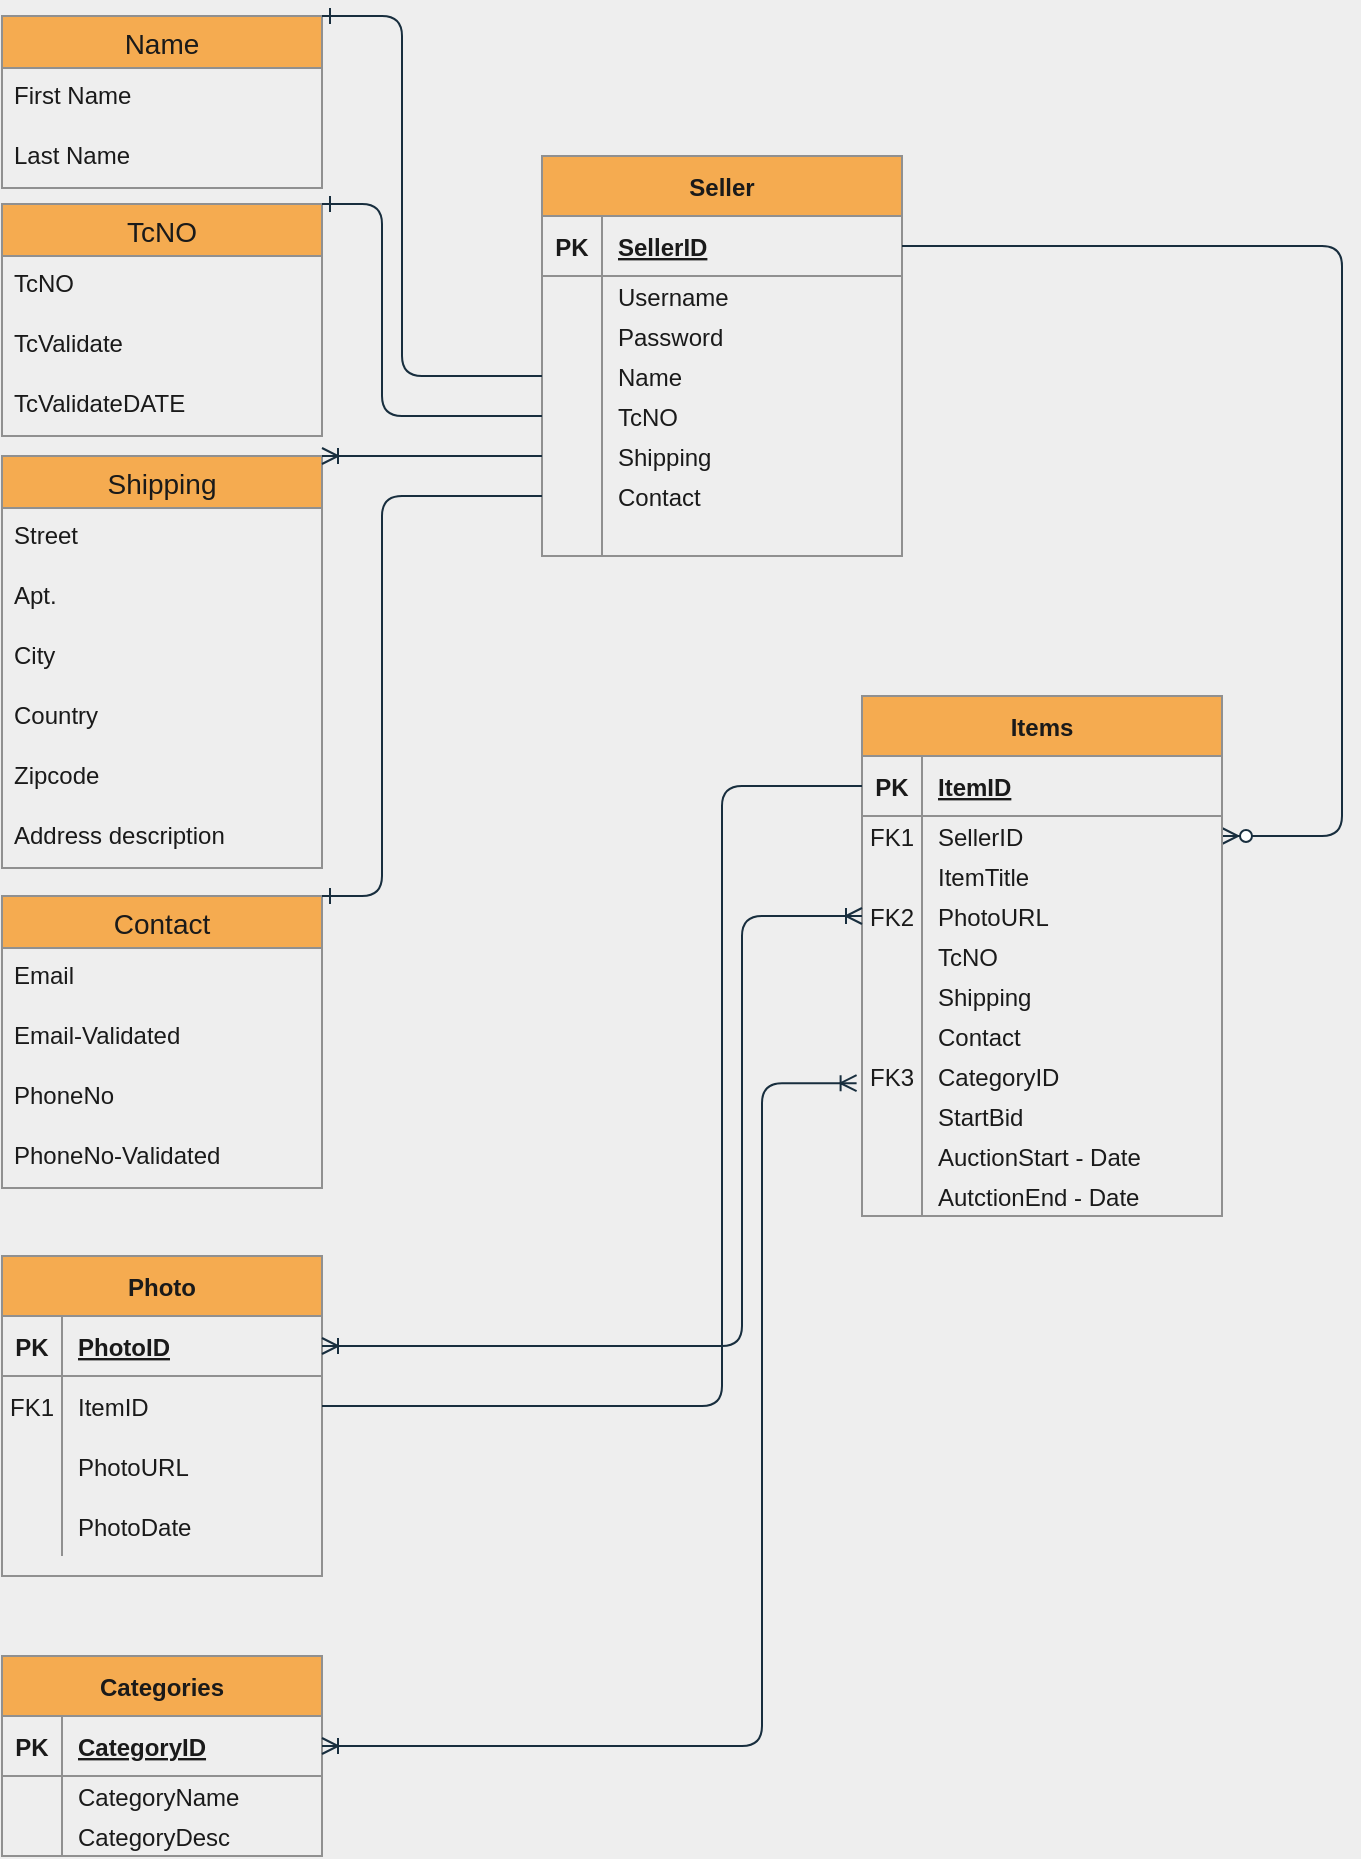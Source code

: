 <mxfile version="14.5.1" type="github">
  <diagram id="prtHgNgQTEPvFCAcTncT" name="Page-1">
    <mxGraphModel dx="2462" dy="2046" grid="1" gridSize="10" guides="1" tooltips="1" connect="1" arrows="1" fold="1" page="1" pageScale="1" pageWidth="827" pageHeight="1169" background="#EEEEEE" math="0" shadow="0">
      <root>
        <mxCell id="0" />
        <mxCell id="1" parent="0" />
        <mxCell id="GUcHN5ARu1pP9IUez5kW-1" value="Seller" style="shape=table;startSize=30;container=1;collapsible=1;childLayout=tableLayout;fixedRows=1;rowLines=0;fontStyle=1;align=center;resizeLast=1;fillColor=#F5AB50;strokeColor=#909090;fontColor=#1A1A1A;" parent="1" vertex="1">
          <mxGeometry x="-557" y="70" width="180" height="200" as="geometry">
            <mxRectangle x="30" y="90" width="60" height="30" as="alternateBounds" />
          </mxGeometry>
        </mxCell>
        <mxCell id="GUcHN5ARu1pP9IUez5kW-2" value="" style="shape=partialRectangle;collapsible=0;dropTarget=0;pointerEvents=0;fillColor=none;top=0;left=0;bottom=1;right=0;points=[[0,0.5],[1,0.5]];portConstraint=eastwest;strokeColor=#909090;fontColor=#1A1A1A;" parent="GUcHN5ARu1pP9IUez5kW-1" vertex="1">
          <mxGeometry y="30" width="180" height="30" as="geometry" />
        </mxCell>
        <mxCell id="GUcHN5ARu1pP9IUez5kW-3" value="PK" style="shape=partialRectangle;connectable=0;fillColor=none;top=0;left=0;bottom=0;right=0;fontStyle=1;overflow=hidden;strokeColor=#909090;fontColor=#1A1A1A;" parent="GUcHN5ARu1pP9IUez5kW-2" vertex="1">
          <mxGeometry width="30" height="30" as="geometry" />
        </mxCell>
        <mxCell id="GUcHN5ARu1pP9IUez5kW-4" value="SellerID" style="shape=partialRectangle;connectable=0;fillColor=none;top=0;left=0;bottom=0;right=0;align=left;spacingLeft=6;fontStyle=5;overflow=hidden;strokeColor=#909090;fontColor=#1A1A1A;" parent="GUcHN5ARu1pP9IUez5kW-2" vertex="1">
          <mxGeometry x="30" width="150" height="30" as="geometry" />
        </mxCell>
        <mxCell id="GUcHN5ARu1pP9IUez5kW-5" value="" style="shape=partialRectangle;collapsible=0;dropTarget=0;pointerEvents=0;fillColor=none;top=0;left=0;bottom=0;right=0;points=[[0,0.5],[1,0.5]];portConstraint=eastwest;strokeColor=#909090;fontColor=#1A1A1A;" parent="GUcHN5ARu1pP9IUez5kW-1" vertex="1">
          <mxGeometry y="60" width="180" height="20" as="geometry" />
        </mxCell>
        <mxCell id="GUcHN5ARu1pP9IUez5kW-6" value="" style="shape=partialRectangle;connectable=0;fillColor=none;top=0;left=0;bottom=0;right=0;editable=1;overflow=hidden;strokeColor=#909090;fontColor=#1A1A1A;" parent="GUcHN5ARu1pP9IUez5kW-5" vertex="1">
          <mxGeometry width="30" height="20" as="geometry" />
        </mxCell>
        <mxCell id="GUcHN5ARu1pP9IUez5kW-7" value="Username" style="shape=partialRectangle;connectable=0;fillColor=none;top=0;left=0;bottom=0;right=0;align=left;spacingLeft=6;overflow=hidden;strokeColor=#909090;fontColor=#1A1A1A;" parent="GUcHN5ARu1pP9IUez5kW-5" vertex="1">
          <mxGeometry x="30" width="150" height="20" as="geometry" />
        </mxCell>
        <mxCell id="GUcHN5ARu1pP9IUez5kW-8" value="" style="shape=partialRectangle;collapsible=0;dropTarget=0;pointerEvents=0;fillColor=none;top=0;left=0;bottom=0;right=0;points=[[0,0.5],[1,0.5]];portConstraint=eastwest;strokeColor=#909090;fontColor=#1A1A1A;" parent="GUcHN5ARu1pP9IUez5kW-1" vertex="1">
          <mxGeometry y="80" width="180" height="20" as="geometry" />
        </mxCell>
        <mxCell id="GUcHN5ARu1pP9IUez5kW-9" value="" style="shape=partialRectangle;connectable=0;fillColor=none;top=0;left=0;bottom=0;right=0;editable=1;overflow=hidden;strokeColor=#909090;fontColor=#1A1A1A;" parent="GUcHN5ARu1pP9IUez5kW-8" vertex="1">
          <mxGeometry width="30" height="20" as="geometry" />
        </mxCell>
        <mxCell id="GUcHN5ARu1pP9IUez5kW-10" value="Password" style="shape=partialRectangle;connectable=0;fillColor=none;top=0;left=0;bottom=0;right=0;align=left;spacingLeft=6;overflow=hidden;strokeColor=#909090;fontColor=#1A1A1A;" parent="GUcHN5ARu1pP9IUez5kW-8" vertex="1">
          <mxGeometry x="30" width="150" height="20" as="geometry" />
        </mxCell>
        <mxCell id="GUcHN5ARu1pP9IUez5kW-33" style="shape=partialRectangle;collapsible=0;dropTarget=0;pointerEvents=0;fillColor=none;top=0;left=0;bottom=0;right=0;points=[[0,0.5],[1,0.5]];portConstraint=eastwest;strokeColor=#909090;fontColor=#1A1A1A;" parent="GUcHN5ARu1pP9IUez5kW-1" vertex="1">
          <mxGeometry y="100" width="180" height="20" as="geometry" />
        </mxCell>
        <mxCell id="GUcHN5ARu1pP9IUez5kW-34" style="shape=partialRectangle;connectable=0;fillColor=none;top=0;left=0;bottom=0;right=0;editable=1;overflow=hidden;strokeColor=#909090;fontColor=#1A1A1A;" parent="GUcHN5ARu1pP9IUez5kW-33" vertex="1">
          <mxGeometry width="30" height="20" as="geometry" />
        </mxCell>
        <mxCell id="GUcHN5ARu1pP9IUez5kW-35" value="Name" style="shape=partialRectangle;connectable=0;fillColor=none;top=0;left=0;bottom=0;right=0;align=left;spacingLeft=6;overflow=hidden;strokeColor=#909090;fontColor=#1A1A1A;" parent="GUcHN5ARu1pP9IUez5kW-33" vertex="1">
          <mxGeometry x="30" width="150" height="20" as="geometry" />
        </mxCell>
        <mxCell id="GUcHN5ARu1pP9IUez5kW-39" style="shape=partialRectangle;collapsible=0;dropTarget=0;pointerEvents=0;fillColor=none;top=0;left=0;bottom=0;right=0;points=[[0,0.5],[1,0.5]];portConstraint=eastwest;strokeColor=#909090;fontColor=#1A1A1A;" parent="GUcHN5ARu1pP9IUez5kW-1" vertex="1">
          <mxGeometry y="120" width="180" height="20" as="geometry" />
        </mxCell>
        <mxCell id="GUcHN5ARu1pP9IUez5kW-40" style="shape=partialRectangle;connectable=0;fillColor=none;top=0;left=0;bottom=0;right=0;editable=1;overflow=hidden;strokeColor=#909090;fontColor=#1A1A1A;" parent="GUcHN5ARu1pP9IUez5kW-39" vertex="1">
          <mxGeometry width="30" height="20" as="geometry" />
        </mxCell>
        <mxCell id="GUcHN5ARu1pP9IUez5kW-41" value="TcNO" style="shape=partialRectangle;connectable=0;fillColor=none;top=0;left=0;bottom=0;right=0;align=left;spacingLeft=6;overflow=hidden;strokeColor=#909090;fontColor=#1A1A1A;" parent="GUcHN5ARu1pP9IUez5kW-39" vertex="1">
          <mxGeometry x="30" width="150" height="20" as="geometry" />
        </mxCell>
        <mxCell id="GUcHN5ARu1pP9IUez5kW-42" style="shape=partialRectangle;collapsible=0;dropTarget=0;pointerEvents=0;fillColor=none;top=0;left=0;bottom=0;right=0;points=[[0,0.5],[1,0.5]];portConstraint=eastwest;strokeColor=#909090;fontColor=#1A1A1A;" parent="GUcHN5ARu1pP9IUez5kW-1" vertex="1">
          <mxGeometry y="140" width="180" height="20" as="geometry" />
        </mxCell>
        <mxCell id="GUcHN5ARu1pP9IUez5kW-43" style="shape=partialRectangle;connectable=0;fillColor=none;top=0;left=0;bottom=0;right=0;editable=1;overflow=hidden;strokeColor=#909090;fontColor=#1A1A1A;" parent="GUcHN5ARu1pP9IUez5kW-42" vertex="1">
          <mxGeometry width="30" height="20" as="geometry" />
        </mxCell>
        <mxCell id="GUcHN5ARu1pP9IUez5kW-44" value="Shipping" style="shape=partialRectangle;connectable=0;fillColor=none;top=0;left=0;bottom=0;right=0;align=left;spacingLeft=6;overflow=hidden;strokeColor=#909090;fontColor=#1A1A1A;" parent="GUcHN5ARu1pP9IUez5kW-42" vertex="1">
          <mxGeometry x="30" width="150" height="20" as="geometry" />
        </mxCell>
        <mxCell id="GUcHN5ARu1pP9IUez5kW-45" style="shape=partialRectangle;collapsible=0;dropTarget=0;pointerEvents=0;fillColor=none;top=0;left=0;bottom=0;right=0;points=[[0,0.5],[1,0.5]];portConstraint=eastwest;strokeColor=#909090;fontColor=#1A1A1A;" parent="GUcHN5ARu1pP9IUez5kW-1" vertex="1">
          <mxGeometry y="160" width="180" height="20" as="geometry" />
        </mxCell>
        <mxCell id="GUcHN5ARu1pP9IUez5kW-46" style="shape=partialRectangle;connectable=0;fillColor=none;top=0;left=0;bottom=0;right=0;editable=1;overflow=hidden;strokeColor=#909090;fontColor=#1A1A1A;" parent="GUcHN5ARu1pP9IUez5kW-45" vertex="1">
          <mxGeometry width="30" height="20" as="geometry" />
        </mxCell>
        <mxCell id="GUcHN5ARu1pP9IUez5kW-47" value="Contact" style="shape=partialRectangle;connectable=0;fillColor=none;top=0;left=0;bottom=0;right=0;align=left;spacingLeft=6;overflow=hidden;strokeColor=#909090;fontColor=#1A1A1A;" parent="GUcHN5ARu1pP9IUez5kW-45" vertex="1">
          <mxGeometry x="30" width="150" height="20" as="geometry" />
        </mxCell>
        <mxCell id="GUcHN5ARu1pP9IUez5kW-48" style="shape=partialRectangle;collapsible=0;dropTarget=0;pointerEvents=0;fillColor=none;top=0;left=0;bottom=0;right=0;points=[[0,0.5],[1,0.5]];portConstraint=eastwest;strokeColor=#909090;fontColor=#1A1A1A;" parent="GUcHN5ARu1pP9IUez5kW-1" vertex="1">
          <mxGeometry y="180" width="180" height="20" as="geometry" />
        </mxCell>
        <mxCell id="GUcHN5ARu1pP9IUez5kW-49" style="shape=partialRectangle;connectable=0;fillColor=none;top=0;left=0;bottom=0;right=0;editable=1;overflow=hidden;strokeColor=#909090;fontColor=#1A1A1A;" parent="GUcHN5ARu1pP9IUez5kW-48" vertex="1">
          <mxGeometry width="30" height="20" as="geometry" />
        </mxCell>
        <mxCell id="GUcHN5ARu1pP9IUez5kW-50" style="shape=partialRectangle;connectable=0;fillColor=none;top=0;left=0;bottom=0;right=0;align=left;spacingLeft=6;overflow=hidden;strokeColor=#909090;fontColor=#1A1A1A;" parent="GUcHN5ARu1pP9IUez5kW-48" vertex="1">
          <mxGeometry x="30" width="150" height="20" as="geometry" />
        </mxCell>
        <mxCell id="GUcHN5ARu1pP9IUez5kW-76" value="TcNO" style="swimlane;fontStyle=0;childLayout=stackLayout;horizontal=1;startSize=26;horizontalStack=0;resizeParent=1;resizeParentMax=0;resizeLast=0;collapsible=1;marginBottom=0;align=center;fontSize=14;fillColor=#F5AB50;strokeColor=#909090;fontColor=#1A1A1A;" parent="1" vertex="1">
          <mxGeometry x="-827" y="94" width="160" height="116" as="geometry">
            <mxRectangle x="-240" y="114" width="160" height="26" as="alternateBounds" />
          </mxGeometry>
        </mxCell>
        <mxCell id="GUcHN5ARu1pP9IUez5kW-77" value="TcNO" style="text;strokeColor=none;fillColor=none;spacingLeft=4;spacingRight=4;overflow=hidden;rotatable=0;points=[[0,0.5],[1,0.5]];portConstraint=eastwest;fontSize=12;fontColor=#1A1A1A;" parent="GUcHN5ARu1pP9IUez5kW-76" vertex="1">
          <mxGeometry y="26" width="160" height="30" as="geometry" />
        </mxCell>
        <mxCell id="GUcHN5ARu1pP9IUez5kW-78" value="TcValidate" style="text;strokeColor=none;fillColor=none;spacingLeft=4;spacingRight=4;overflow=hidden;rotatable=0;points=[[0,0.5],[1,0.5]];portConstraint=eastwest;fontSize=12;fontColor=#1A1A1A;" parent="GUcHN5ARu1pP9IUez5kW-76" vertex="1">
          <mxGeometry y="56" width="160" height="30" as="geometry" />
        </mxCell>
        <mxCell id="GUcHN5ARu1pP9IUez5kW-79" value="TcValidateDATE" style="text;strokeColor=none;fillColor=none;spacingLeft=4;spacingRight=4;overflow=hidden;rotatable=0;points=[[0,0.5],[1,0.5]];portConstraint=eastwest;fontSize=12;fontColor=#1A1A1A;" parent="GUcHN5ARu1pP9IUez5kW-76" vertex="1">
          <mxGeometry y="86" width="160" height="30" as="geometry" />
        </mxCell>
        <mxCell id="GUcHN5ARu1pP9IUez5kW-80" value="" style="edgeStyle=orthogonalEdgeStyle;fontSize=12;html=1;endArrow=ERone;endFill=1;exitX=0;exitY=0.5;exitDx=0;exitDy=0;entryX=1;entryY=0;entryDx=0;entryDy=0;strokeColor=#182E3E;fontColor=#1A1A1A;labelBackgroundColor=#EEEEEE;" parent="1" source="GUcHN5ARu1pP9IUez5kW-39" target="GUcHN5ARu1pP9IUez5kW-76" edge="1">
          <mxGeometry width="100" height="100" relative="1" as="geometry">
            <mxPoint x="-497" y="290" as="sourcePoint" />
            <mxPoint x="-397" y="190" as="targetPoint" />
            <Array as="points">
              <mxPoint x="-637" y="200" />
              <mxPoint x="-637" y="94" />
            </Array>
          </mxGeometry>
        </mxCell>
        <mxCell id="GUcHN5ARu1pP9IUez5kW-81" value="Name" style="swimlane;fontStyle=0;childLayout=stackLayout;horizontal=1;startSize=26;horizontalStack=0;resizeParent=1;resizeParentMax=0;resizeLast=0;collapsible=1;marginBottom=0;align=center;fontSize=14;fillColor=#F5AB50;strokeColor=#909090;fontColor=#1A1A1A;" parent="1" vertex="1">
          <mxGeometry x="-827" width="160" height="86" as="geometry">
            <mxRectangle x="-240" y="20" width="160" height="26" as="alternateBounds" />
          </mxGeometry>
        </mxCell>
        <mxCell id="GUcHN5ARu1pP9IUez5kW-82" value="First Name" style="text;strokeColor=none;fillColor=none;spacingLeft=4;spacingRight=4;overflow=hidden;rotatable=0;points=[[0,0.5],[1,0.5]];portConstraint=eastwest;fontSize=12;fontColor=#1A1A1A;" parent="GUcHN5ARu1pP9IUez5kW-81" vertex="1">
          <mxGeometry y="26" width="160" height="30" as="geometry" />
        </mxCell>
        <mxCell id="GUcHN5ARu1pP9IUez5kW-83" value="Last Name" style="text;strokeColor=none;fillColor=none;spacingLeft=4;spacingRight=4;overflow=hidden;rotatable=0;points=[[0,0.5],[1,0.5]];portConstraint=eastwest;fontSize=12;fontColor=#1A1A1A;" parent="GUcHN5ARu1pP9IUez5kW-81" vertex="1">
          <mxGeometry y="56" width="160" height="30" as="geometry" />
        </mxCell>
        <mxCell id="GUcHN5ARu1pP9IUez5kW-85" value="" style="edgeStyle=orthogonalEdgeStyle;fontSize=12;html=1;endArrow=ERone;endFill=1;exitX=0;exitY=0.5;exitDx=0;exitDy=0;entryX=1;entryY=0;entryDx=0;entryDy=0;strokeColor=#182E3E;fontColor=#1A1A1A;labelBackgroundColor=#EEEEEE;" parent="1" source="GUcHN5ARu1pP9IUez5kW-33" target="GUcHN5ARu1pP9IUez5kW-81" edge="1">
          <mxGeometry width="100" height="100" relative="1" as="geometry">
            <mxPoint x="-547" y="210" as="sourcePoint" />
            <mxPoint x="-607" y="270" as="targetPoint" />
            <Array as="points">
              <mxPoint x="-627" y="180" />
              <mxPoint x="-627" />
            </Array>
          </mxGeometry>
        </mxCell>
        <mxCell id="GUcHN5ARu1pP9IUez5kW-157" value="Shipping" style="swimlane;fontStyle=0;childLayout=stackLayout;horizontal=1;startSize=26;horizontalStack=0;resizeParent=1;resizeParentMax=0;resizeLast=0;collapsible=1;marginBottom=0;align=center;fontSize=14;glass=0;shadow=0;fillColor=#F5AB50;strokeColor=#909090;fontColor=#1A1A1A;" parent="1" vertex="1">
          <mxGeometry x="-827" y="220" width="160" height="206" as="geometry">
            <mxRectangle x="-240" y="240" width="160" height="26" as="alternateBounds" />
          </mxGeometry>
        </mxCell>
        <mxCell id="GUcHN5ARu1pP9IUez5kW-158" value="Street" style="text;strokeColor=none;fillColor=none;spacingLeft=4;spacingRight=4;overflow=hidden;rotatable=0;points=[[0,0.5],[1,0.5]];portConstraint=eastwest;fontSize=12;fontColor=#1A1A1A;" parent="GUcHN5ARu1pP9IUez5kW-157" vertex="1">
          <mxGeometry y="26" width="160" height="30" as="geometry" />
        </mxCell>
        <mxCell id="GUcHN5ARu1pP9IUez5kW-388" value="Apt." style="text;strokeColor=none;fillColor=none;spacingLeft=4;spacingRight=4;overflow=hidden;rotatable=0;points=[[0,0.5],[1,0.5]];portConstraint=eastwest;fontSize=12;fontColor=#1A1A1A;" parent="GUcHN5ARu1pP9IUez5kW-157" vertex="1">
          <mxGeometry y="56" width="160" height="30" as="geometry" />
        </mxCell>
        <mxCell id="GUcHN5ARu1pP9IUez5kW-159" value="City" style="text;strokeColor=none;fillColor=none;spacingLeft=4;spacingRight=4;overflow=hidden;rotatable=0;points=[[0,0.5],[1,0.5]];portConstraint=eastwest;fontSize=12;fontColor=#1A1A1A;" parent="GUcHN5ARu1pP9IUez5kW-157" vertex="1">
          <mxGeometry y="86" width="160" height="30" as="geometry" />
        </mxCell>
        <mxCell id="GUcHN5ARu1pP9IUez5kW-160" value="Country" style="text;strokeColor=none;fillColor=none;spacingLeft=4;spacingRight=4;overflow=hidden;rotatable=0;points=[[0,0.5],[1,0.5]];portConstraint=eastwest;fontSize=12;fontColor=#1A1A1A;" parent="GUcHN5ARu1pP9IUez5kW-157" vertex="1">
          <mxGeometry y="116" width="160" height="30" as="geometry" />
        </mxCell>
        <mxCell id="GUcHN5ARu1pP9IUez5kW-389" value="Zipcode" style="text;strokeColor=none;fillColor=none;spacingLeft=4;spacingRight=4;overflow=hidden;rotatable=0;points=[[0,0.5],[1,0.5]];portConstraint=eastwest;fontSize=12;fontColor=#1A1A1A;" parent="GUcHN5ARu1pP9IUez5kW-157" vertex="1">
          <mxGeometry y="146" width="160" height="30" as="geometry" />
        </mxCell>
        <mxCell id="GUcHN5ARu1pP9IUez5kW-390" value="Address description" style="text;strokeColor=none;fillColor=none;spacingLeft=4;spacingRight=4;overflow=hidden;rotatable=0;points=[[0,0.5],[1,0.5]];portConstraint=eastwest;fontSize=12;fontColor=#1A1A1A;" parent="GUcHN5ARu1pP9IUez5kW-157" vertex="1">
          <mxGeometry y="176" width="160" height="30" as="geometry" />
        </mxCell>
        <mxCell id="GUcHN5ARu1pP9IUez5kW-161" value="" style="edgeStyle=entityRelationEdgeStyle;fontSize=12;html=1;endArrow=ERoneToMany;entryX=1;entryY=0;entryDx=0;entryDy=0;exitX=0;exitY=0.5;exitDx=0;exitDy=0;strokeColor=#182E3E;fontColor=#1A1A1A;labelBackgroundColor=#EEEEEE;" parent="1" source="GUcHN5ARu1pP9IUez5kW-42" target="GUcHN5ARu1pP9IUez5kW-157" edge="1">
          <mxGeometry width="100" height="100" relative="1" as="geometry">
            <mxPoint x="-657" y="310" as="sourcePoint" />
            <mxPoint x="-557" y="210" as="targetPoint" />
          </mxGeometry>
        </mxCell>
        <mxCell id="GUcHN5ARu1pP9IUez5kW-392" value="Contact" style="swimlane;fontStyle=0;childLayout=stackLayout;horizontal=1;startSize=26;horizontalStack=0;resizeParent=1;resizeParentMax=0;resizeLast=0;collapsible=1;marginBottom=0;align=center;fontSize=14;glass=0;shadow=0;fillColor=#F5AB50;strokeColor=#909090;fontColor=#1A1A1A;" parent="1" vertex="1">
          <mxGeometry x="-827" y="440" width="160" height="146" as="geometry">
            <mxRectangle x="-240" y="460" width="160" height="26" as="alternateBounds" />
          </mxGeometry>
        </mxCell>
        <mxCell id="GUcHN5ARu1pP9IUez5kW-394" value="Email" style="text;strokeColor=none;fillColor=none;spacingLeft=4;spacingRight=4;overflow=hidden;rotatable=0;points=[[0,0.5],[1,0.5]];portConstraint=eastwest;fontSize=12;fontColor=#1A1A1A;" parent="GUcHN5ARu1pP9IUez5kW-392" vertex="1">
          <mxGeometry y="26" width="160" height="30" as="geometry" />
        </mxCell>
        <mxCell id="GUcHN5ARu1pP9IUez5kW-396" value="Email-Validated" style="text;strokeColor=none;fillColor=none;spacingLeft=4;spacingRight=4;overflow=hidden;rotatable=0;points=[[0,0.5],[1,0.5]];portConstraint=eastwest;fontSize=12;fontColor=#1A1A1A;" parent="GUcHN5ARu1pP9IUez5kW-392" vertex="1">
          <mxGeometry y="56" width="160" height="30" as="geometry" />
        </mxCell>
        <mxCell id="GUcHN5ARu1pP9IUez5kW-397" value="PhoneNo" style="text;strokeColor=none;fillColor=none;spacingLeft=4;spacingRight=4;overflow=hidden;rotatable=0;points=[[0,0.5],[1,0.5]];portConstraint=eastwest;fontSize=12;fontColor=#1A1A1A;" parent="GUcHN5ARu1pP9IUez5kW-392" vertex="1">
          <mxGeometry y="86" width="160" height="30" as="geometry" />
        </mxCell>
        <mxCell id="GUcHN5ARu1pP9IUez5kW-398" value="PhoneNo-Validated" style="text;strokeColor=none;fillColor=none;spacingLeft=4;spacingRight=4;overflow=hidden;rotatable=0;points=[[0,0.5],[1,0.5]];portConstraint=eastwest;fontSize=12;fontColor=#1A1A1A;" parent="GUcHN5ARu1pP9IUez5kW-392" vertex="1">
          <mxGeometry y="116" width="160" height="30" as="geometry" />
        </mxCell>
        <mxCell id="GUcHN5ARu1pP9IUez5kW-399" value="" style="edgeStyle=orthogonalEdgeStyle;fontSize=12;html=1;endArrow=ERone;endFill=1;strokeColor=#182E3E;fontColor=#1A1A1A;exitX=0;exitY=0.5;exitDx=0;exitDy=0;entryX=1;entryY=0;entryDx=0;entryDy=0;labelBackgroundColor=#EEEEEE;" parent="1" source="GUcHN5ARu1pP9IUez5kW-45" target="GUcHN5ARu1pP9IUez5kW-392" edge="1">
          <mxGeometry width="100" height="100" relative="1" as="geometry">
            <mxPoint x="-597" y="250" as="sourcePoint" />
            <mxPoint x="-587" y="440" as="targetPoint" />
            <Array as="points">
              <mxPoint x="-637" y="240" />
              <mxPoint x="-637" y="440" />
            </Array>
          </mxGeometry>
        </mxCell>
        <mxCell id="jypE4hBl9Hs71jz8xIUE-1" value="" style="edgeStyle=orthogonalEdgeStyle;fontSize=12;html=1;endArrow=ERzeroToMany;endFill=1;exitX=1;exitY=0.5;exitDx=0;exitDy=0;entryX=1;entryY=0.5;entryDx=0;entryDy=0;strokeColor=#182E3E;fontColor=#1A1A1A;labelBackgroundColor=#EEEEEE;" edge="1" parent="1" source="GUcHN5ARu1pP9IUez5kW-2" target="jypE4hBl9Hs71jz8xIUE-6">
          <mxGeometry width="100" height="100" relative="1" as="geometry">
            <mxPoint x="-307" y="320" as="sourcePoint" />
            <mxPoint x="-177" y="420" as="targetPoint" />
            <Array as="points">
              <mxPoint x="-157" y="115" />
              <mxPoint x="-157" y="410" />
            </Array>
          </mxGeometry>
        </mxCell>
        <mxCell id="jypE4hBl9Hs71jz8xIUE-2" value="Items" style="shape=table;startSize=30;container=1;collapsible=1;childLayout=tableLayout;fixedRows=1;rowLines=0;fontStyle=1;align=center;resizeLast=1;fillColor=#F5AB50;strokeColor=#909090;fontColor=#1A1A1A;" vertex="1" parent="1">
          <mxGeometry x="-397" y="340" width="180" height="260" as="geometry">
            <mxRectangle x="234" y="360" width="60" height="30" as="alternateBounds" />
          </mxGeometry>
        </mxCell>
        <mxCell id="jypE4hBl9Hs71jz8xIUE-3" value="" style="shape=partialRectangle;collapsible=0;dropTarget=0;pointerEvents=0;fillColor=none;top=0;left=0;bottom=1;right=0;points=[[0,0.5],[1,0.5]];portConstraint=eastwest;strokeColor=#909090;fontColor=#1A1A1A;" vertex="1" parent="jypE4hBl9Hs71jz8xIUE-2">
          <mxGeometry y="30" width="180" height="30" as="geometry" />
        </mxCell>
        <mxCell id="jypE4hBl9Hs71jz8xIUE-4" value="PK" style="shape=partialRectangle;connectable=0;fillColor=none;top=0;left=0;bottom=0;right=0;fontStyle=1;overflow=hidden;strokeColor=#909090;fontColor=#1A1A1A;" vertex="1" parent="jypE4hBl9Hs71jz8xIUE-3">
          <mxGeometry width="30" height="30" as="geometry" />
        </mxCell>
        <mxCell id="jypE4hBl9Hs71jz8xIUE-5" value="ItemID" style="shape=partialRectangle;connectable=0;fillColor=none;top=0;left=0;bottom=0;right=0;align=left;spacingLeft=6;fontStyle=5;overflow=hidden;strokeColor=#909090;fontColor=#1A1A1A;" vertex="1" parent="jypE4hBl9Hs71jz8xIUE-3">
          <mxGeometry x="30" width="150" height="30" as="geometry" />
        </mxCell>
        <mxCell id="jypE4hBl9Hs71jz8xIUE-6" value="" style="shape=partialRectangle;collapsible=0;dropTarget=0;pointerEvents=0;fillColor=none;top=0;left=0;bottom=0;right=0;points=[[0,0.5],[1,0.5]];portConstraint=eastwest;strokeColor=#909090;fontColor=#1A1A1A;" vertex="1" parent="jypE4hBl9Hs71jz8xIUE-2">
          <mxGeometry y="60" width="180" height="20" as="geometry" />
        </mxCell>
        <mxCell id="jypE4hBl9Hs71jz8xIUE-7" value="FK1" style="shape=partialRectangle;connectable=0;fillColor=none;top=0;left=0;bottom=0;right=0;editable=1;overflow=hidden;strokeColor=#909090;fontColor=#1A1A1A;" vertex="1" parent="jypE4hBl9Hs71jz8xIUE-6">
          <mxGeometry width="30" height="20" as="geometry" />
        </mxCell>
        <mxCell id="jypE4hBl9Hs71jz8xIUE-8" value="SellerID" style="shape=partialRectangle;connectable=0;fillColor=none;top=0;left=0;bottom=0;right=0;align=left;spacingLeft=6;overflow=hidden;strokeColor=#909090;fontColor=#1A1A1A;" vertex="1" parent="jypE4hBl9Hs71jz8xIUE-6">
          <mxGeometry x="30" width="150" height="20" as="geometry" />
        </mxCell>
        <mxCell id="jypE4hBl9Hs71jz8xIUE-9" value="" style="shape=partialRectangle;collapsible=0;dropTarget=0;pointerEvents=0;fillColor=none;top=0;left=0;bottom=0;right=0;points=[[0,0.5],[1,0.5]];portConstraint=eastwest;strokeColor=#909090;fontColor=#1A1A1A;" vertex="1" parent="jypE4hBl9Hs71jz8xIUE-2">
          <mxGeometry y="80" width="180" height="20" as="geometry" />
        </mxCell>
        <mxCell id="jypE4hBl9Hs71jz8xIUE-10" value="" style="shape=partialRectangle;connectable=0;fillColor=none;top=0;left=0;bottom=0;right=0;editable=1;overflow=hidden;strokeColor=#909090;fontColor=#1A1A1A;" vertex="1" parent="jypE4hBl9Hs71jz8xIUE-9">
          <mxGeometry width="30" height="20" as="geometry" />
        </mxCell>
        <mxCell id="jypE4hBl9Hs71jz8xIUE-11" value="ItemTitle" style="shape=partialRectangle;connectable=0;fillColor=none;top=0;left=0;bottom=0;right=0;align=left;spacingLeft=6;overflow=hidden;strokeColor=#909090;fontColor=#1A1A1A;" vertex="1" parent="jypE4hBl9Hs71jz8xIUE-9">
          <mxGeometry x="30" width="150" height="20" as="geometry" />
        </mxCell>
        <mxCell id="jypE4hBl9Hs71jz8xIUE-12" style="shape=partialRectangle;collapsible=0;dropTarget=0;pointerEvents=0;fillColor=none;top=0;left=0;bottom=0;right=0;points=[[0,0.5],[1,0.5]];portConstraint=eastwest;strokeColor=#909090;fontColor=#1A1A1A;" vertex="1" parent="jypE4hBl9Hs71jz8xIUE-2">
          <mxGeometry y="100" width="180" height="20" as="geometry" />
        </mxCell>
        <mxCell id="jypE4hBl9Hs71jz8xIUE-13" value="FK2" style="shape=partialRectangle;connectable=0;fillColor=none;top=0;left=0;bottom=0;right=0;editable=1;overflow=hidden;strokeColor=#909090;fontColor=#1A1A1A;" vertex="1" parent="jypE4hBl9Hs71jz8xIUE-12">
          <mxGeometry width="30" height="20" as="geometry" />
        </mxCell>
        <mxCell id="jypE4hBl9Hs71jz8xIUE-14" value="PhotoURL" style="shape=partialRectangle;connectable=0;fillColor=none;top=0;left=0;bottom=0;right=0;align=left;spacingLeft=6;overflow=hidden;strokeColor=#909090;fontColor=#1A1A1A;" vertex="1" parent="jypE4hBl9Hs71jz8xIUE-12">
          <mxGeometry x="30" width="150" height="20" as="geometry" />
        </mxCell>
        <mxCell id="jypE4hBl9Hs71jz8xIUE-15" style="shape=partialRectangle;collapsible=0;dropTarget=0;pointerEvents=0;fillColor=none;top=0;left=0;bottom=0;right=0;points=[[0,0.5],[1,0.5]];portConstraint=eastwest;strokeColor=#909090;fontColor=#1A1A1A;" vertex="1" parent="jypE4hBl9Hs71jz8xIUE-2">
          <mxGeometry y="120" width="180" height="20" as="geometry" />
        </mxCell>
        <mxCell id="jypE4hBl9Hs71jz8xIUE-16" style="shape=partialRectangle;connectable=0;fillColor=none;top=0;left=0;bottom=0;right=0;editable=1;overflow=hidden;strokeColor=#909090;fontColor=#1A1A1A;" vertex="1" parent="jypE4hBl9Hs71jz8xIUE-15">
          <mxGeometry width="30" height="20" as="geometry" />
        </mxCell>
        <mxCell id="jypE4hBl9Hs71jz8xIUE-17" value="TcNO" style="shape=partialRectangle;connectable=0;fillColor=none;top=0;left=0;bottom=0;right=0;align=left;spacingLeft=6;overflow=hidden;strokeColor=#909090;fontColor=#1A1A1A;" vertex="1" parent="jypE4hBl9Hs71jz8xIUE-15">
          <mxGeometry x="30" width="150" height="20" as="geometry" />
        </mxCell>
        <mxCell id="jypE4hBl9Hs71jz8xIUE-18" style="shape=partialRectangle;collapsible=0;dropTarget=0;pointerEvents=0;fillColor=none;top=0;left=0;bottom=0;right=0;points=[[0,0.5],[1,0.5]];portConstraint=eastwest;strokeColor=#909090;fontColor=#1A1A1A;" vertex="1" parent="jypE4hBl9Hs71jz8xIUE-2">
          <mxGeometry y="140" width="180" height="20" as="geometry" />
        </mxCell>
        <mxCell id="jypE4hBl9Hs71jz8xIUE-19" style="shape=partialRectangle;connectable=0;fillColor=none;top=0;left=0;bottom=0;right=0;editable=1;overflow=hidden;strokeColor=#909090;fontColor=#1A1A1A;" vertex="1" parent="jypE4hBl9Hs71jz8xIUE-18">
          <mxGeometry width="30" height="20" as="geometry" />
        </mxCell>
        <mxCell id="jypE4hBl9Hs71jz8xIUE-20" value="Shipping" style="shape=partialRectangle;connectable=0;fillColor=none;top=0;left=0;bottom=0;right=0;align=left;spacingLeft=6;overflow=hidden;strokeColor=#909090;fontColor=#1A1A1A;" vertex="1" parent="jypE4hBl9Hs71jz8xIUE-18">
          <mxGeometry x="30" width="150" height="20" as="geometry" />
        </mxCell>
        <mxCell id="jypE4hBl9Hs71jz8xIUE-21" style="shape=partialRectangle;collapsible=0;dropTarget=0;pointerEvents=0;fillColor=none;top=0;left=0;bottom=0;right=0;points=[[0,0.5],[1,0.5]];portConstraint=eastwest;strokeColor=#909090;fontColor=#1A1A1A;" vertex="1" parent="jypE4hBl9Hs71jz8xIUE-2">
          <mxGeometry y="160" width="180" height="20" as="geometry" />
        </mxCell>
        <mxCell id="jypE4hBl9Hs71jz8xIUE-22" style="shape=partialRectangle;connectable=0;fillColor=none;top=0;left=0;bottom=0;right=0;editable=1;overflow=hidden;strokeColor=#909090;fontColor=#1A1A1A;" vertex="1" parent="jypE4hBl9Hs71jz8xIUE-21">
          <mxGeometry width="30" height="20" as="geometry" />
        </mxCell>
        <mxCell id="jypE4hBl9Hs71jz8xIUE-23" value="Contact" style="shape=partialRectangle;connectable=0;fillColor=none;top=0;left=0;bottom=0;right=0;align=left;spacingLeft=6;overflow=hidden;strokeColor=#909090;fontColor=#1A1A1A;" vertex="1" parent="jypE4hBl9Hs71jz8xIUE-21">
          <mxGeometry x="30" width="150" height="20" as="geometry" />
        </mxCell>
        <mxCell id="jypE4hBl9Hs71jz8xIUE-24" style="shape=partialRectangle;collapsible=0;dropTarget=0;pointerEvents=0;fillColor=none;top=0;left=0;bottom=0;right=0;points=[[0,0.5],[1,0.5]];portConstraint=eastwest;strokeColor=#909090;fontColor=#1A1A1A;" vertex="1" parent="jypE4hBl9Hs71jz8xIUE-2">
          <mxGeometry y="180" width="180" height="20" as="geometry" />
        </mxCell>
        <mxCell id="jypE4hBl9Hs71jz8xIUE-25" value="FK3" style="shape=partialRectangle;connectable=0;fillColor=none;top=0;left=0;bottom=0;right=0;editable=1;overflow=hidden;strokeColor=#909090;fontColor=#1A1A1A;" vertex="1" parent="jypE4hBl9Hs71jz8xIUE-24">
          <mxGeometry width="30" height="20" as="geometry" />
        </mxCell>
        <mxCell id="jypE4hBl9Hs71jz8xIUE-26" value="CategoryID" style="shape=partialRectangle;connectable=0;fillColor=none;top=0;left=0;bottom=0;right=0;align=left;spacingLeft=6;overflow=hidden;strokeColor=#909090;fontColor=#1A1A1A;" vertex="1" parent="jypE4hBl9Hs71jz8xIUE-24">
          <mxGeometry x="30" width="150" height="20" as="geometry" />
        </mxCell>
        <mxCell id="jypE4hBl9Hs71jz8xIUE-73" style="shape=partialRectangle;collapsible=0;dropTarget=0;pointerEvents=0;fillColor=none;top=0;left=0;bottom=0;right=0;points=[[0,0.5],[1,0.5]];portConstraint=eastwest;strokeColor=#909090;fontColor=#1A1A1A;" vertex="1" parent="jypE4hBl9Hs71jz8xIUE-2">
          <mxGeometry y="200" width="180" height="20" as="geometry" />
        </mxCell>
        <mxCell id="jypE4hBl9Hs71jz8xIUE-74" style="shape=partialRectangle;connectable=0;fillColor=none;top=0;left=0;bottom=0;right=0;editable=1;overflow=hidden;strokeColor=#909090;fontColor=#1A1A1A;" vertex="1" parent="jypE4hBl9Hs71jz8xIUE-73">
          <mxGeometry width="30" height="20" as="geometry" />
        </mxCell>
        <mxCell id="jypE4hBl9Hs71jz8xIUE-75" value="StartBid" style="shape=partialRectangle;connectable=0;fillColor=none;top=0;left=0;bottom=0;right=0;align=left;spacingLeft=6;overflow=hidden;strokeColor=#909090;fontColor=#1A1A1A;" vertex="1" parent="jypE4hBl9Hs71jz8xIUE-73">
          <mxGeometry x="30" width="150" height="20" as="geometry" />
        </mxCell>
        <mxCell id="jypE4hBl9Hs71jz8xIUE-76" style="shape=partialRectangle;collapsible=0;dropTarget=0;pointerEvents=0;fillColor=none;top=0;left=0;bottom=0;right=0;points=[[0,0.5],[1,0.5]];portConstraint=eastwest;strokeColor=#909090;fontColor=#1A1A1A;" vertex="1" parent="jypE4hBl9Hs71jz8xIUE-2">
          <mxGeometry y="220" width="180" height="20" as="geometry" />
        </mxCell>
        <mxCell id="jypE4hBl9Hs71jz8xIUE-77" style="shape=partialRectangle;connectable=0;fillColor=none;top=0;left=0;bottom=0;right=0;editable=1;overflow=hidden;strokeColor=#909090;fontColor=#1A1A1A;" vertex="1" parent="jypE4hBl9Hs71jz8xIUE-76">
          <mxGeometry width="30" height="20" as="geometry" />
        </mxCell>
        <mxCell id="jypE4hBl9Hs71jz8xIUE-78" value="AuctionStart - Date" style="shape=partialRectangle;connectable=0;fillColor=none;top=0;left=0;bottom=0;right=0;align=left;spacingLeft=6;overflow=hidden;strokeColor=#909090;fontColor=#1A1A1A;" vertex="1" parent="jypE4hBl9Hs71jz8xIUE-76">
          <mxGeometry x="30" width="150" height="20" as="geometry" />
        </mxCell>
        <mxCell id="jypE4hBl9Hs71jz8xIUE-79" style="shape=partialRectangle;collapsible=0;dropTarget=0;pointerEvents=0;fillColor=none;top=0;left=0;bottom=0;right=0;points=[[0,0.5],[1,0.5]];portConstraint=eastwest;strokeColor=#909090;fontColor=#1A1A1A;" vertex="1" parent="jypE4hBl9Hs71jz8xIUE-2">
          <mxGeometry y="240" width="180" height="20" as="geometry" />
        </mxCell>
        <mxCell id="jypE4hBl9Hs71jz8xIUE-80" style="shape=partialRectangle;connectable=0;fillColor=none;top=0;left=0;bottom=0;right=0;editable=1;overflow=hidden;strokeColor=#909090;fontColor=#1A1A1A;" vertex="1" parent="jypE4hBl9Hs71jz8xIUE-79">
          <mxGeometry width="30" height="20" as="geometry" />
        </mxCell>
        <mxCell id="jypE4hBl9Hs71jz8xIUE-81" value="AutctionEnd - Date" style="shape=partialRectangle;connectable=0;fillColor=none;top=0;left=0;bottom=0;right=0;align=left;spacingLeft=6;overflow=hidden;strokeColor=#909090;fontColor=#1A1A1A;" vertex="1" parent="jypE4hBl9Hs71jz8xIUE-79">
          <mxGeometry x="30" width="150" height="20" as="geometry" />
        </mxCell>
        <mxCell id="jypE4hBl9Hs71jz8xIUE-59" value="Photo" style="shape=table;startSize=30;container=1;collapsible=1;childLayout=tableLayout;fixedRows=1;rowLines=0;fontStyle=1;align=center;resizeLast=1;fillColor=#F5AB50;strokeColor=#909090;fontColor=#1A1A1A;flipH=0;flipV=0;" vertex="1" parent="1">
          <mxGeometry x="-827" y="620" width="160" height="160" as="geometry">
            <mxRectangle x="-240" y="640" width="70" height="30" as="alternateBounds" />
          </mxGeometry>
        </mxCell>
        <mxCell id="jypE4hBl9Hs71jz8xIUE-60" value="" style="shape=partialRectangle;collapsible=0;dropTarget=0;pointerEvents=0;fillColor=none;top=0;left=0;bottom=1;right=0;points=[[0,0.5],[1,0.5]];portConstraint=eastwest;strokeColor=#909090;fontColor=#1A1A1A;" vertex="1" parent="jypE4hBl9Hs71jz8xIUE-59">
          <mxGeometry y="30" width="160" height="30" as="geometry" />
        </mxCell>
        <mxCell id="jypE4hBl9Hs71jz8xIUE-61" value="PK" style="shape=partialRectangle;connectable=0;fillColor=none;top=0;left=0;bottom=0;right=0;fontStyle=1;overflow=hidden;strokeColor=#909090;fontColor=#1A1A1A;" vertex="1" parent="jypE4hBl9Hs71jz8xIUE-60">
          <mxGeometry width="30" height="30" as="geometry" />
        </mxCell>
        <mxCell id="jypE4hBl9Hs71jz8xIUE-62" value="PhotoID" style="shape=partialRectangle;connectable=0;fillColor=none;top=0;left=0;bottom=0;right=0;align=left;spacingLeft=6;fontStyle=5;overflow=hidden;strokeColor=#909090;fontColor=#1A1A1A;" vertex="1" parent="jypE4hBl9Hs71jz8xIUE-60">
          <mxGeometry x="30" width="130" height="30" as="geometry" />
        </mxCell>
        <mxCell id="jypE4hBl9Hs71jz8xIUE-63" value="" style="shape=partialRectangle;collapsible=0;dropTarget=0;pointerEvents=0;fillColor=none;top=0;left=0;bottom=0;right=0;points=[[0,0.5],[1,0.5]];portConstraint=eastwest;strokeColor=#909090;fontColor=#1A1A1A;" vertex="1" parent="jypE4hBl9Hs71jz8xIUE-59">
          <mxGeometry y="60" width="160" height="30" as="geometry" />
        </mxCell>
        <mxCell id="jypE4hBl9Hs71jz8xIUE-64" value="FK1" style="shape=partialRectangle;connectable=0;fillColor=none;top=0;left=0;bottom=0;right=0;editable=1;overflow=hidden;strokeColor=#909090;fontColor=#1A1A1A;" vertex="1" parent="jypE4hBl9Hs71jz8xIUE-63">
          <mxGeometry width="30" height="30" as="geometry" />
        </mxCell>
        <mxCell id="jypE4hBl9Hs71jz8xIUE-65" value="ItemID" style="shape=partialRectangle;connectable=0;fillColor=none;top=0;left=0;bottom=0;right=0;align=left;spacingLeft=6;overflow=hidden;strokeColor=#909090;fontColor=#1A1A1A;" vertex="1" parent="jypE4hBl9Hs71jz8xIUE-63">
          <mxGeometry x="30" width="130" height="30" as="geometry" />
        </mxCell>
        <mxCell id="jypE4hBl9Hs71jz8xIUE-66" value="" style="shape=partialRectangle;collapsible=0;dropTarget=0;pointerEvents=0;fillColor=none;top=0;left=0;bottom=0;right=0;points=[[0,0.5],[1,0.5]];portConstraint=eastwest;strokeColor=#909090;fontColor=#1A1A1A;" vertex="1" parent="jypE4hBl9Hs71jz8xIUE-59">
          <mxGeometry y="90" width="160" height="30" as="geometry" />
        </mxCell>
        <mxCell id="jypE4hBl9Hs71jz8xIUE-67" value="" style="shape=partialRectangle;connectable=0;fillColor=none;top=0;left=0;bottom=0;right=0;editable=1;overflow=hidden;strokeColor=#909090;fontColor=#1A1A1A;" vertex="1" parent="jypE4hBl9Hs71jz8xIUE-66">
          <mxGeometry width="30" height="30" as="geometry" />
        </mxCell>
        <mxCell id="jypE4hBl9Hs71jz8xIUE-68" value="PhotoURL" style="shape=partialRectangle;connectable=0;fillColor=none;top=0;left=0;bottom=0;right=0;align=left;spacingLeft=6;overflow=hidden;strokeColor=#909090;fontColor=#1A1A1A;" vertex="1" parent="jypE4hBl9Hs71jz8xIUE-66">
          <mxGeometry x="30" width="130" height="30" as="geometry" />
        </mxCell>
        <mxCell id="jypE4hBl9Hs71jz8xIUE-69" value="" style="shape=partialRectangle;collapsible=0;dropTarget=0;pointerEvents=0;fillColor=none;top=0;left=0;bottom=0;right=0;points=[[0,0.5],[1,0.5]];portConstraint=eastwest;strokeColor=#909090;fontColor=#1A1A1A;" vertex="1" parent="jypE4hBl9Hs71jz8xIUE-59">
          <mxGeometry y="120" width="160" height="30" as="geometry" />
        </mxCell>
        <mxCell id="jypE4hBl9Hs71jz8xIUE-70" value="" style="shape=partialRectangle;connectable=0;fillColor=none;top=0;left=0;bottom=0;right=0;editable=1;overflow=hidden;strokeColor=#909090;fontColor=#1A1A1A;" vertex="1" parent="jypE4hBl9Hs71jz8xIUE-69">
          <mxGeometry width="30" height="30" as="geometry" />
        </mxCell>
        <mxCell id="jypE4hBl9Hs71jz8xIUE-71" value="PhotoDate" style="shape=partialRectangle;connectable=0;fillColor=none;top=0;left=0;bottom=0;right=0;align=left;spacingLeft=6;overflow=hidden;strokeColor=#909090;fontColor=#1A1A1A;" vertex="1" parent="jypE4hBl9Hs71jz8xIUE-69">
          <mxGeometry x="30" width="130" height="30" as="geometry" />
        </mxCell>
        <mxCell id="jypE4hBl9Hs71jz8xIUE-72" value="" style="edgeStyle=orthogonalEdgeStyle;fontSize=12;html=1;endArrow=ERoneToMany;startArrow=ERoneToMany;entryX=0;entryY=0.5;entryDx=0;entryDy=0;exitX=1;exitY=0.5;exitDx=0;exitDy=0;strokeColor=#182E3E;labelBackgroundColor=#EEEEEE;fontColor=#1A1A1A;" edge="1" parent="1" source="jypE4hBl9Hs71jz8xIUE-60" target="jypE4hBl9Hs71jz8xIUE-12">
          <mxGeometry width="100" height="100" relative="1" as="geometry">
            <mxPoint x="-587" y="580" as="sourcePoint" />
            <mxPoint x="-487" y="480" as="targetPoint" />
            <Array as="points">
              <mxPoint x="-457" y="665" />
              <mxPoint x="-457" y="450" />
            </Array>
          </mxGeometry>
        </mxCell>
        <mxCell id="jypE4hBl9Hs71jz8xIUE-86" value="" style="endArrow=none;html=1;rounded=1;strokeColor=#182E3E;fontColor=#1A1A1A;entryX=0;entryY=0.5;entryDx=0;entryDy=0;exitX=1;exitY=0.5;exitDx=0;exitDy=0;labelBackgroundColor=#EEEEEE;" edge="1" parent="1" source="jypE4hBl9Hs71jz8xIUE-63" target="jypE4hBl9Hs71jz8xIUE-3">
          <mxGeometry relative="1" as="geometry">
            <mxPoint x="-587" y="350" as="sourcePoint" />
            <mxPoint x="-427" y="350" as="targetPoint" />
            <Array as="points">
              <mxPoint x="-467" y="695" />
              <mxPoint x="-467" y="385" />
            </Array>
          </mxGeometry>
        </mxCell>
        <mxCell id="jypE4hBl9Hs71jz8xIUE-87" value="Categories" style="shape=table;startSize=30;container=1;collapsible=1;childLayout=tableLayout;fixedRows=1;rowLines=0;fontStyle=1;align=center;resizeLast=1;fillColor=#F5AB50;strokeColor=#909090;fontColor=#1A1A1A;" vertex="1" parent="1">
          <mxGeometry x="-827" y="820" width="160" height="100" as="geometry">
            <mxRectangle x="234" y="360" width="60" height="30" as="alternateBounds" />
          </mxGeometry>
        </mxCell>
        <mxCell id="jypE4hBl9Hs71jz8xIUE-88" value="" style="shape=partialRectangle;collapsible=0;dropTarget=0;pointerEvents=0;fillColor=none;top=0;left=0;bottom=1;right=0;points=[[0,0.5],[1,0.5]];portConstraint=eastwest;strokeColor=#909090;fontColor=#1A1A1A;" vertex="1" parent="jypE4hBl9Hs71jz8xIUE-87">
          <mxGeometry y="30" width="160" height="30" as="geometry" />
        </mxCell>
        <mxCell id="jypE4hBl9Hs71jz8xIUE-89" value="PK" style="shape=partialRectangle;connectable=0;fillColor=none;top=0;left=0;bottom=0;right=0;fontStyle=1;overflow=hidden;strokeColor=#909090;fontColor=#1A1A1A;" vertex="1" parent="jypE4hBl9Hs71jz8xIUE-88">
          <mxGeometry width="30" height="30" as="geometry" />
        </mxCell>
        <mxCell id="jypE4hBl9Hs71jz8xIUE-90" value="CategoryID" style="shape=partialRectangle;connectable=0;fillColor=none;top=0;left=0;bottom=0;right=0;align=left;spacingLeft=6;fontStyle=5;overflow=hidden;strokeColor=#909090;fontColor=#1A1A1A;" vertex="1" parent="jypE4hBl9Hs71jz8xIUE-88">
          <mxGeometry x="30" width="130" height="30" as="geometry" />
        </mxCell>
        <mxCell id="jypE4hBl9Hs71jz8xIUE-91" value="" style="shape=partialRectangle;collapsible=0;dropTarget=0;pointerEvents=0;fillColor=none;top=0;left=0;bottom=0;right=0;points=[[0,0.5],[1,0.5]];portConstraint=eastwest;strokeColor=#909090;fontColor=#1A1A1A;" vertex="1" parent="jypE4hBl9Hs71jz8xIUE-87">
          <mxGeometry y="60" width="160" height="20" as="geometry" />
        </mxCell>
        <mxCell id="jypE4hBl9Hs71jz8xIUE-92" value="" style="shape=partialRectangle;connectable=0;fillColor=none;top=0;left=0;bottom=0;right=0;editable=1;overflow=hidden;strokeColor=#909090;fontColor=#1A1A1A;" vertex="1" parent="jypE4hBl9Hs71jz8xIUE-91">
          <mxGeometry width="30" height="20" as="geometry" />
        </mxCell>
        <mxCell id="jypE4hBl9Hs71jz8xIUE-93" value="CategoryName" style="shape=partialRectangle;connectable=0;fillColor=none;top=0;left=0;bottom=0;right=0;align=left;spacingLeft=6;overflow=hidden;strokeColor=#909090;fontColor=#1A1A1A;" vertex="1" parent="jypE4hBl9Hs71jz8xIUE-91">
          <mxGeometry x="30" width="130" height="20" as="geometry" />
        </mxCell>
        <mxCell id="jypE4hBl9Hs71jz8xIUE-94" value="" style="shape=partialRectangle;collapsible=0;dropTarget=0;pointerEvents=0;fillColor=none;top=0;left=0;bottom=0;right=0;points=[[0,0.5],[1,0.5]];portConstraint=eastwest;strokeColor=#909090;fontColor=#1A1A1A;" vertex="1" parent="jypE4hBl9Hs71jz8xIUE-87">
          <mxGeometry y="80" width="160" height="20" as="geometry" />
        </mxCell>
        <mxCell id="jypE4hBl9Hs71jz8xIUE-95" value="" style="shape=partialRectangle;connectable=0;fillColor=none;top=0;left=0;bottom=0;right=0;editable=1;overflow=hidden;strokeColor=#909090;fontColor=#1A1A1A;" vertex="1" parent="jypE4hBl9Hs71jz8xIUE-94">
          <mxGeometry width="30" height="20" as="geometry" />
        </mxCell>
        <mxCell id="jypE4hBl9Hs71jz8xIUE-96" value="CategoryDesc" style="shape=partialRectangle;connectable=0;fillColor=none;top=0;left=0;bottom=0;right=0;align=left;spacingLeft=6;overflow=hidden;strokeColor=#909090;fontColor=#1A1A1A;" vertex="1" parent="jypE4hBl9Hs71jz8xIUE-94">
          <mxGeometry x="30" width="130" height="20" as="geometry" />
        </mxCell>
        <mxCell id="jypE4hBl9Hs71jz8xIUE-146" value="" style="edgeStyle=orthogonalEdgeStyle;fontSize=12;html=1;endArrow=ERoneToMany;startArrow=ERoneToMany;entryX=-0.015;entryY=0.68;entryDx=0;entryDy=0;entryPerimeter=0;exitX=1;exitY=0.5;exitDx=0;exitDy=0;strokeColor=#182E3E;labelBackgroundColor=#EEEEEE;fontColor=#1A1A1A;" edge="1" parent="1" source="jypE4hBl9Hs71jz8xIUE-88" target="jypE4hBl9Hs71jz8xIUE-24">
          <mxGeometry width="100" height="100" relative="1" as="geometry">
            <mxPoint x="-657" y="850" as="sourcePoint" />
            <mxPoint x="-387" y="460" as="targetPoint" />
            <Array as="points">
              <mxPoint x="-447" y="865" />
              <mxPoint x="-447" y="534" />
            </Array>
          </mxGeometry>
        </mxCell>
      </root>
    </mxGraphModel>
  </diagram>
</mxfile>
